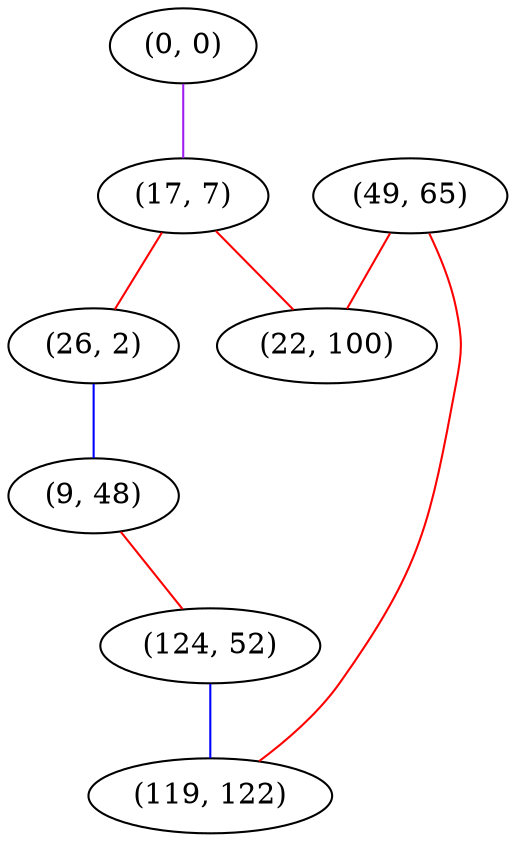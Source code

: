 graph "" {
"(0, 0)";
"(17, 7)";
"(49, 65)";
"(26, 2)";
"(22, 100)";
"(9, 48)";
"(124, 52)";
"(119, 122)";
"(0, 0)" -- "(17, 7)"  [color=purple, key=0, weight=4];
"(17, 7)" -- "(22, 100)"  [color=red, key=0, weight=1];
"(17, 7)" -- "(26, 2)"  [color=red, key=0, weight=1];
"(49, 65)" -- "(22, 100)"  [color=red, key=0, weight=1];
"(49, 65)" -- "(119, 122)"  [color=red, key=0, weight=1];
"(26, 2)" -- "(9, 48)"  [color=blue, key=0, weight=3];
"(9, 48)" -- "(124, 52)"  [color=red, key=0, weight=1];
"(124, 52)" -- "(119, 122)"  [color=blue, key=0, weight=3];
}
